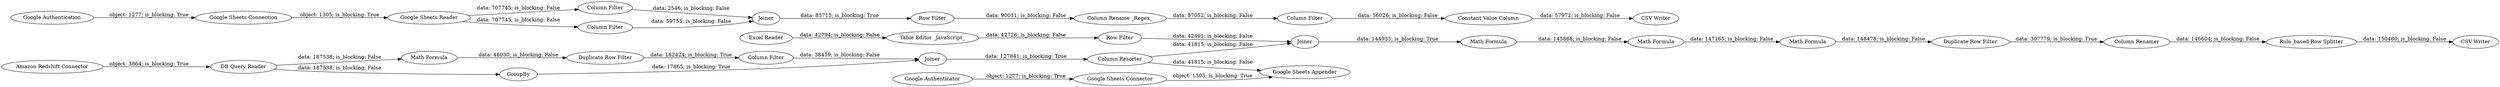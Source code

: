 digraph {
	"613270710186001677_14" [label="Amazon Redshift Connector"]
	"613270710186001677_66" [label="Duplicate Row Filter"]
	"613270710186001677_9" [label="Column Rename _Regex_"]
	"613270710186001677_68" [label="Google Sheets Connector"]
	"613270710186001677_74" [label="Math Formula"]
	"613270710186001677_70" [label="Math Formula"]
	"613270710186001677_64" [label="Table Editor _JavaScript_"]
	"613270710186001677_73" [label="Math Formula"]
	"613270710186001677_76" [label="Math Formula"]
	"613270710186001677_63" [label=Joiner]
	"613270710186001677_7" [label=Joiner]
	"613270710186001677_69" [label="Google Authenticator"]
	"613270710186001677_72" [label="Rule_based Row Splitter"]
	"613270710186001677_10" [label="Column Filter"]
	"613270710186001677_4" [label="Google Sheets Reader"]
	"613270710186001677_65" [label="Row Filter"]
	"613270710186001677_6" [label="Column Filter"]
	"613270710186001677_5" [label="Column Filter"]
	"613270710186001677_60" [label="Column Filter"]
	"613270710186001677_1" [label="Google Authentication"]
	"613270710186001677_13" [label="Excel Reader"]
	"613270710186001677_12" [label="CSV Writer"]
	"613270710186001677_11" [label="Constant Value Column"]
	"613270710186001677_75" [label="CSV Writer"]
	"613270710186001677_8" [label="Row Filter"]
	"613270710186001677_62" [label="Column Resorter"]
	"613270710186001677_67" [label="Google Sheets Appender"]
	"613270710186001677_59" [label="Duplicate Row Filter"]
	"613270710186001677_2" [label="Google Sheets Connection"]
	"613270710186001677_16" [label="DB Query Reader"]
	"613270710186001677_58" [label=GroupBy]
	"613270710186001677_71" [label="Column Renamer"]
	"613270710186001677_61" [label=Joiner]
	"613270710186001677_72" -> "613270710186001677_75" [label="data: 150480; is_blocking: False"]
	"613270710186001677_66" -> "613270710186001677_71" [label="data: 307779; is_blocking: True"]
	"613270710186001677_58" -> "613270710186001677_61" [label="data: 17865; is_blocking: True"]
	"613270710186001677_70" -> "613270710186001677_59" [label="data: 46030; is_blocking: False"]
	"613270710186001677_13" -> "613270710186001677_64" [label="data: 42794; is_blocking: False"]
	"613270710186001677_62" -> "613270710186001677_63" [label="data: 41815; is_blocking: False"]
	"613270710186001677_69" -> "613270710186001677_68" [label="object: 1277; is_blocking: True"]
	"613270710186001677_71" -> "613270710186001677_72" [label="data: 146604; is_blocking: False"]
	"613270710186001677_7" -> "613270710186001677_8" [label="data: 85715; is_blocking: True"]
	"613270710186001677_65" -> "613270710186001677_63" [label="data: 42491; is_blocking: False"]
	"613270710186001677_16" -> "613270710186001677_70" [label="data: 187538; is_blocking: False"]
	"613270710186001677_5" -> "613270710186001677_7" [label="data: 59755; is_blocking: False"]
	"613270710186001677_8" -> "613270710186001677_9" [label="data: 90011; is_blocking: False"]
	"613270710186001677_10" -> "613270710186001677_11" [label="data: 56026; is_blocking: False"]
	"613270710186001677_61" -> "613270710186001677_62" [label="data: 127841; is_blocking: True"]
	"613270710186001677_63" -> "613270710186001677_73" [label="data: 144935; is_blocking: True"]
	"613270710186001677_14" -> "613270710186001677_16" [label="object: 3864; is_blocking: True"]
	"613270710186001677_73" -> "613270710186001677_74" [label="data: 145868; is_blocking: False"]
	"613270710186001677_11" -> "613270710186001677_12" [label="data: 57972; is_blocking: False"]
	"613270710186001677_9" -> "613270710186001677_10" [label="data: 87052; is_blocking: False"]
	"613270710186001677_60" -> "613270710186001677_61" [label="data: 38459; is_blocking: False"]
	"613270710186001677_4" -> "613270710186001677_5" [label="data: 707745; is_blocking: False"]
	"613270710186001677_6" -> "613270710186001677_7" [label="data: 2546; is_blocking: False"]
	"613270710186001677_1" -> "613270710186001677_2" [label="object: 1277; is_blocking: True"]
	"613270710186001677_16" -> "613270710186001677_58" [label="data: 187538; is_blocking: False"]
	"613270710186001677_64" -> "613270710186001677_65" [label="data: 42726; is_blocking: False"]
	"613270710186001677_74" -> "613270710186001677_76" [label="data: 147165; is_blocking: False"]
	"613270710186001677_76" -> "613270710186001677_66" [label="data: 148478; is_blocking: False"]
	"613270710186001677_2" -> "613270710186001677_4" [label="object: 1305; is_blocking: True"]
	"613270710186001677_59" -> "613270710186001677_60" [label="data: 162424; is_blocking: True"]
	"613270710186001677_68" -> "613270710186001677_67" [label="object: 1305; is_blocking: True"]
	"613270710186001677_62" -> "613270710186001677_67" [label="data: 41815; is_blocking: False"]
	"613270710186001677_4" -> "613270710186001677_6" [label="data: 707745; is_blocking: False"]
	rankdir=LR
}
